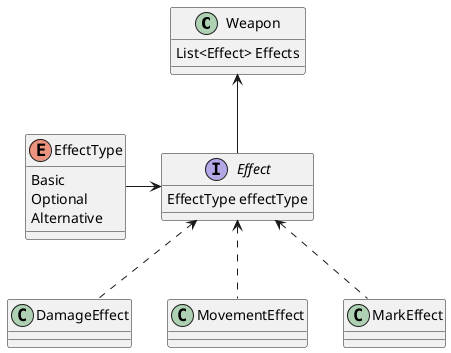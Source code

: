 @startuml
class Weapon{
    List<Effect> Effects
}

enum EffectType{
    Basic
    Optional
    Alternative
}

interface Effect{
    EffectType effectType
}
Weapon <-- Effect
Effect <.. DamageEffect
Effect <.. MovementEffect
Effect <.. MarkEffect
EffectType -> Effect
@enduml